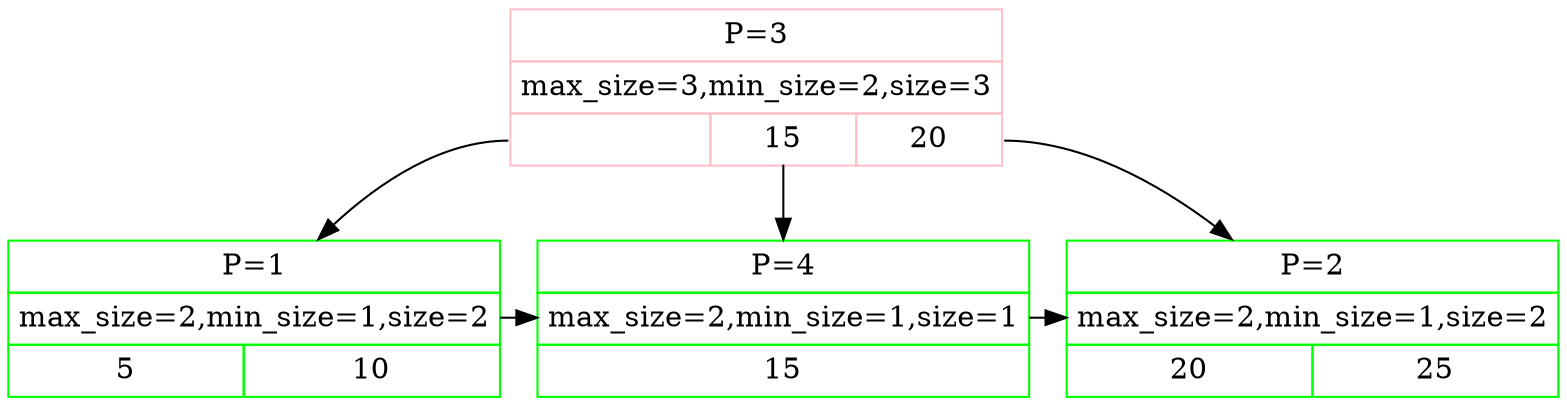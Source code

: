 digraph G {
INT_3[shape=plain color=pink label=<<TABLE BORDER="0" CELLBORDER="1" CELLSPACING="0" CELLPADDING="4">
<TR><TD COLSPAN="3">P=3</TD></TR>
<TR><TD COLSPAN="3">max_size=3,min_size=2,size=3</TD></TR>
<TR><TD PORT="p1"> </TD>
<TD PORT="p4">15</TD>
<TD PORT="p2">20</TD>
</TR></TABLE>>];
LEAF_1[shape=plain color=green label=<<TABLE BORDER="0" CELLBORDER="1" CELLSPACING="0" CELLPADDING="4">
<TR><TD COLSPAN="2">P=1</TD></TR>
<TR><TD COLSPAN="2">max_size=2,min_size=1,size=2</TD></TR>
<TR><TD>5</TD>
<TD>10</TD>
</TR></TABLE>>];
LEAF_1 -> LEAF_4;
{rank=same LEAF_1 LEAF_4};
INT_3:p1 -> LEAF_1;
LEAF_4[shape=plain color=green label=<<TABLE BORDER="0" CELLBORDER="1" CELLSPACING="0" CELLPADDING="4">
<TR><TD COLSPAN="1">P=4</TD></TR>
<TR><TD COLSPAN="1">max_size=2,min_size=1,size=1</TD></TR>
<TR><TD>15</TD>
</TR></TABLE>>];
LEAF_4 -> LEAF_2;
{rank=same LEAF_4 LEAF_2};
INT_3:p4 -> LEAF_4;
LEAF_2[shape=plain color=green label=<<TABLE BORDER="0" CELLBORDER="1" CELLSPACING="0" CELLPADDING="4">
<TR><TD COLSPAN="2">P=2</TD></TR>
<TR><TD COLSPAN="2">max_size=2,min_size=1,size=2</TD></TR>
<TR><TD>20</TD>
<TD>25</TD>
</TR></TABLE>>];
INT_3:p2 -> LEAF_2;
}
